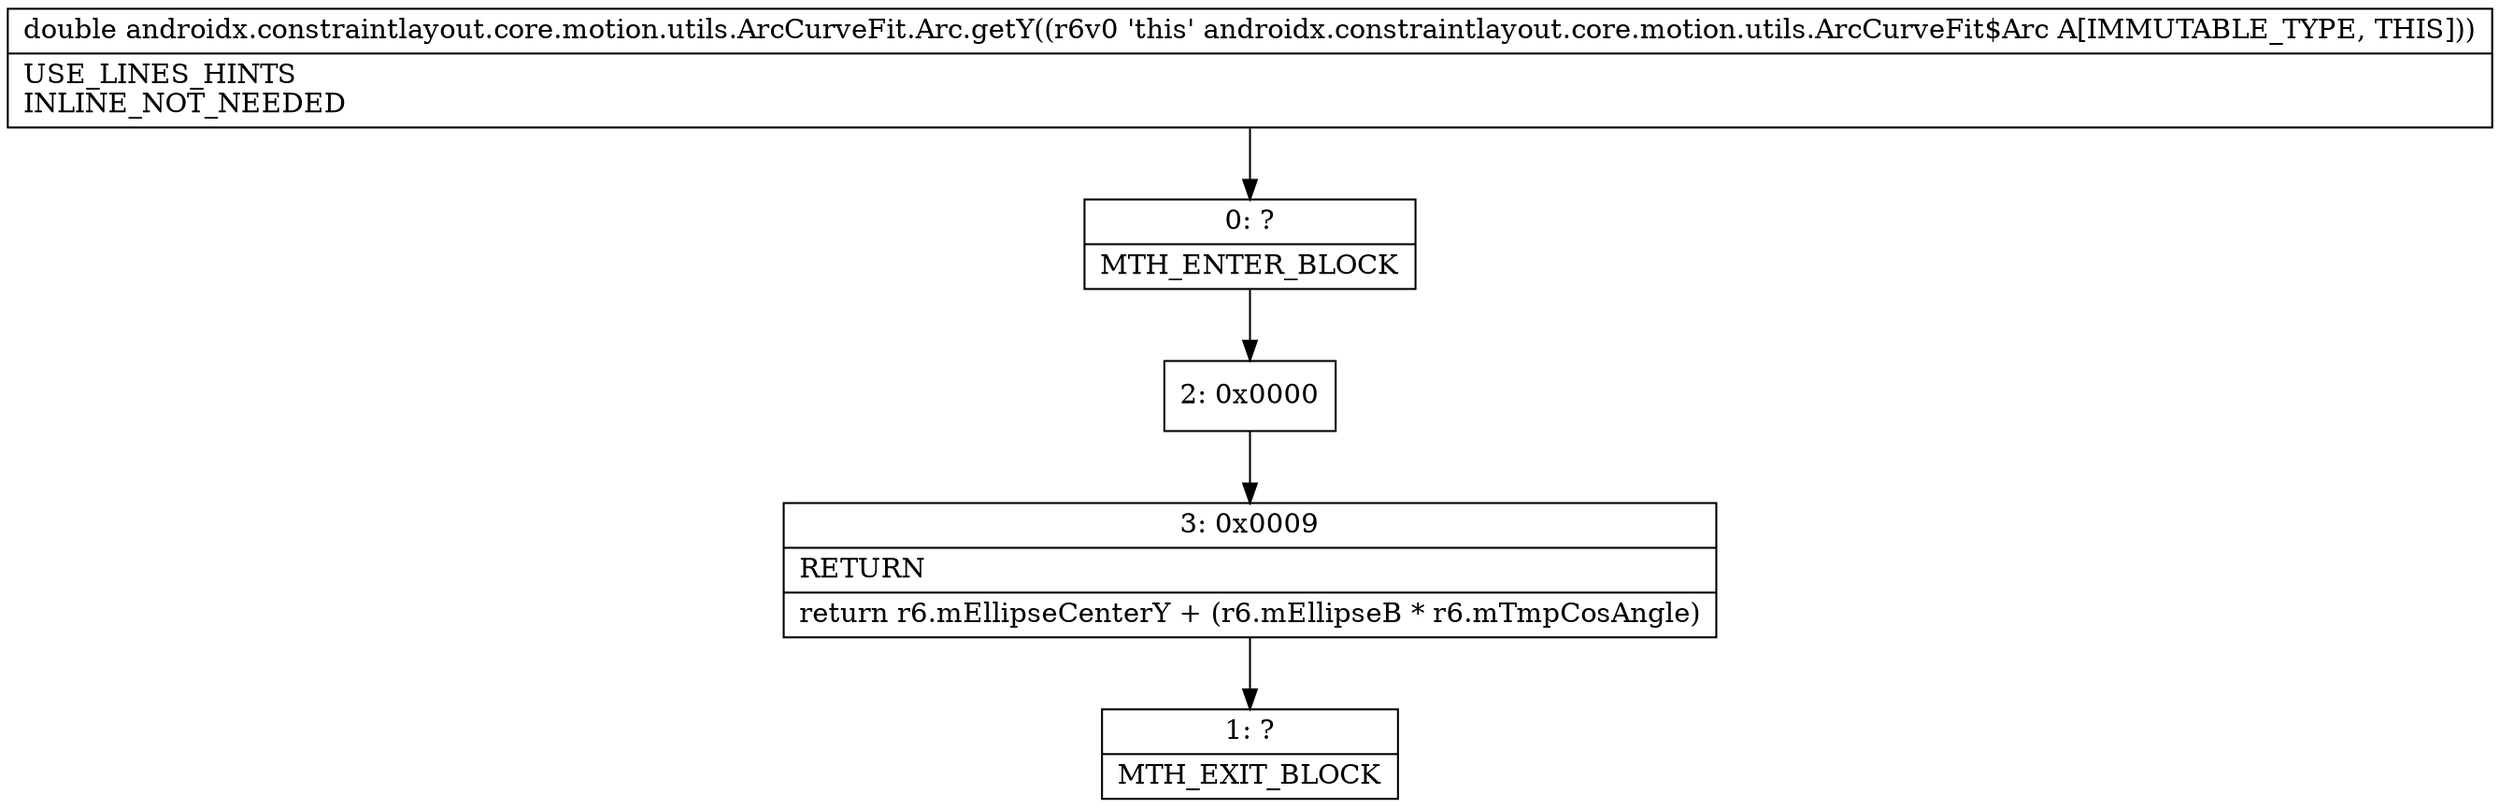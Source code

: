 digraph "CFG forandroidx.constraintlayout.core.motion.utils.ArcCurveFit.Arc.getY()D" {
Node_0 [shape=record,label="{0\:\ ?|MTH_ENTER_BLOCK\l}"];
Node_2 [shape=record,label="{2\:\ 0x0000}"];
Node_3 [shape=record,label="{3\:\ 0x0009|RETURN\l|return r6.mEllipseCenterY + (r6.mEllipseB * r6.mTmpCosAngle)\l}"];
Node_1 [shape=record,label="{1\:\ ?|MTH_EXIT_BLOCK\l}"];
MethodNode[shape=record,label="{double androidx.constraintlayout.core.motion.utils.ArcCurveFit.Arc.getY((r6v0 'this' androidx.constraintlayout.core.motion.utils.ArcCurveFit$Arc A[IMMUTABLE_TYPE, THIS]))  | USE_LINES_HINTS\lINLINE_NOT_NEEDED\l}"];
MethodNode -> Node_0;Node_0 -> Node_2;
Node_2 -> Node_3;
Node_3 -> Node_1;
}

